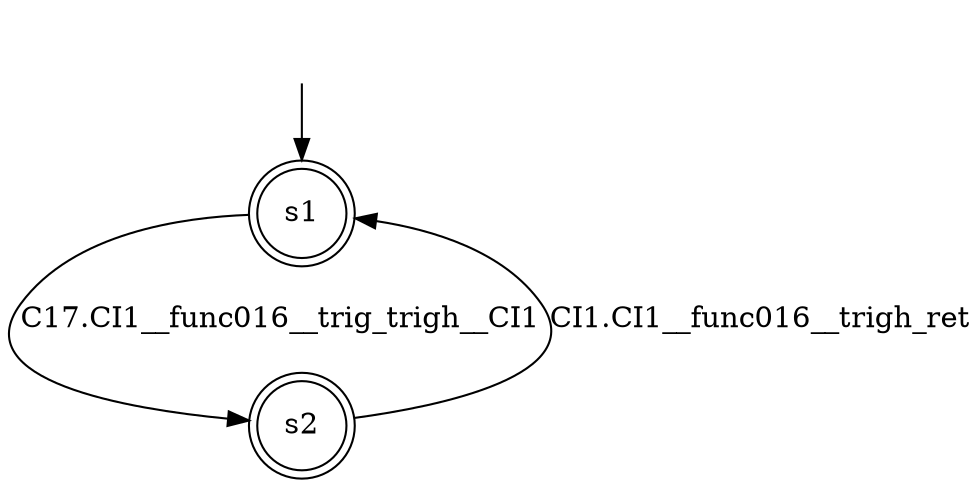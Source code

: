 digraph automaton {
	1 [label=<s1> shape="doublecircle"];
	2 [label=<s2> shape="doublecircle"];
	__init1 [label=<> shape="none"];
	__init1 -> 1;
	1 -> 2 [label=<C17.CI1__func016__trig_trigh__CI1> id="1-0-2"];
	2 -> 1 [label=<CI1.CI1__func016__trigh_ret> id="2-0-1"];
}
